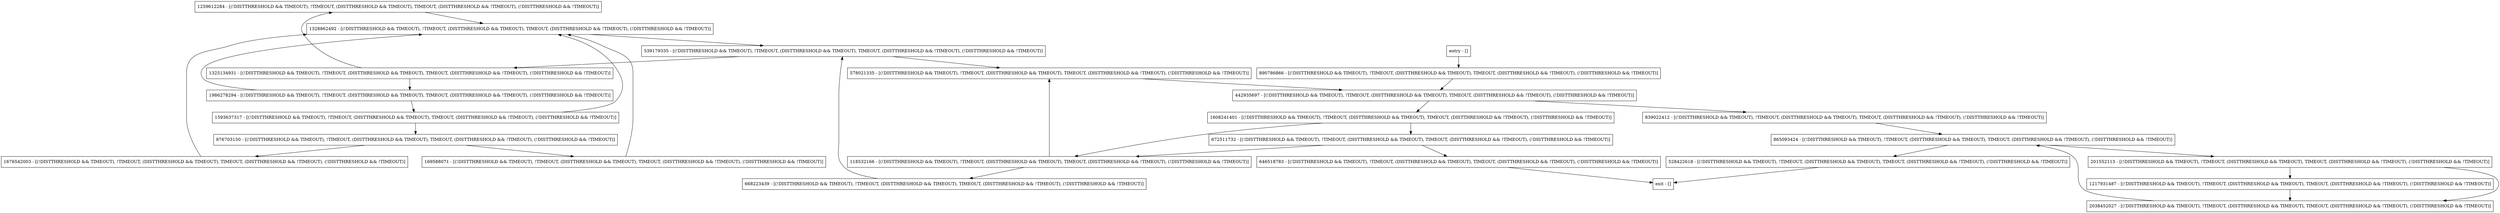 digraph getMergedColors {
node [shape=record];
1259612284 [label="1259612284 - [(!DISTTHRESHOLD && TIMEOUT), !TIMEOUT, (DISTTHRESHOLD && TIMEOUT), TIMEOUT, (DISTTHRESHOLD && !TIMEOUT), (!DISTTHRESHOLD && !TIMEOUT)]"];
2038452027 [label="2038452027 - [(!DISTTHRESHOLD && TIMEOUT), !TIMEOUT, (DISTTHRESHOLD && TIMEOUT), TIMEOUT, (DISTTHRESHOLD && !TIMEOUT), (!DISTTHRESHOLD && !TIMEOUT)]"];
668223439 [label="668223439 - [(!DISTTHRESHOLD && TIMEOUT), !TIMEOUT, (DISTTHRESHOLD && TIMEOUT), TIMEOUT, (DISTTHRESHOLD && !TIMEOUT), (!DISTTHRESHOLD && !TIMEOUT)]"];
1608241401 [label="1608241401 - [(!DISTTHRESHOLD && TIMEOUT), !TIMEOUT, (DISTTHRESHOLD && TIMEOUT), TIMEOUT, (DISTTHRESHOLD && !TIMEOUT), (!DISTTHRESHOLD && !TIMEOUT)]"];
442935697 [label="442935697 - [(!DISTTHRESHOLD && TIMEOUT), !TIMEOUT, (DISTTHRESHOLD && TIMEOUT), TIMEOUT, (DISTTHRESHOLD && !TIMEOUT), (!DISTTHRESHOLD && !TIMEOUT)]"];
1986278294 [label="1986278294 - [(!DISTTHRESHOLD && TIMEOUT), !TIMEOUT, (DISTTHRESHOLD && TIMEOUT), TIMEOUT, (DISTTHRESHOLD && !TIMEOUT), (!DISTTHRESHOLD && !TIMEOUT)]"];
118532166 [label="118532166 - [(!DISTTHRESHOLD && TIMEOUT), !TIMEOUT, (DISTTHRESHOLD && TIMEOUT), TIMEOUT, (DISTTHRESHOLD && !TIMEOUT), (!DISTTHRESHOLD && !TIMEOUT)]"];
169588071 [label="169588071 - [(!DISTTHRESHOLD && TIMEOUT), !TIMEOUT, (DISTTHRESHOLD && TIMEOUT), TIMEOUT, (DISTTHRESHOLD && !TIMEOUT), (!DISTTHRESHOLD && !TIMEOUT)]"];
839022412 [label="839022412 - [(!DISTTHRESHOLD && TIMEOUT), !TIMEOUT, (DISTTHRESHOLD && TIMEOUT), TIMEOUT, (DISTTHRESHOLD && !TIMEOUT), (!DISTTHRESHOLD && !TIMEOUT)]"];
1217931487 [label="1217931487 - [(!DISTTHRESHOLD && TIMEOUT), !TIMEOUT, (DISTTHRESHOLD && TIMEOUT), TIMEOUT, (DISTTHRESHOLD && !TIMEOUT), (!DISTTHRESHOLD && !TIMEOUT)]"];
865093424 [label="865093424 - [(!DISTTHRESHOLD && TIMEOUT), !TIMEOUT, (DISTTHRESHOLD && TIMEOUT), TIMEOUT, (DISTTHRESHOLD && !TIMEOUT), (!DISTTHRESHOLD && !TIMEOUT)]"];
1328862492 [label="1328862492 - [(!DISTTHRESHOLD && TIMEOUT), !TIMEOUT, (DISTTHRESHOLD && TIMEOUT), TIMEOUT, (DISTTHRESHOLD && !TIMEOUT), (!DISTTHRESHOLD && !TIMEOUT)]"];
876703150 [label="876703150 - [(!DISTTHRESHOLD && TIMEOUT), !TIMEOUT, (DISTTHRESHOLD && TIMEOUT), TIMEOUT, (DISTTHRESHOLD && !TIMEOUT), (!DISTTHRESHOLD && !TIMEOUT)]"];
201552113 [label="201552113 - [(!DISTTHRESHOLD && TIMEOUT), !TIMEOUT, (DISTTHRESHOLD && TIMEOUT), TIMEOUT, (DISTTHRESHOLD && !TIMEOUT), (!DISTTHRESHOLD && !TIMEOUT)]"];
672511732 [label="672511732 - [(!DISTTHRESHOLD && TIMEOUT), !TIMEOUT, (DISTTHRESHOLD && TIMEOUT), TIMEOUT, (DISTTHRESHOLD && !TIMEOUT), (!DISTTHRESHOLD && !TIMEOUT)]"];
1325134931 [label="1325134931 - [(!DISTTHRESHOLD && TIMEOUT), !TIMEOUT, (DISTTHRESHOLD && TIMEOUT), TIMEOUT, (DISTTHRESHOLD && !TIMEOUT), (!DISTTHRESHOLD && !TIMEOUT)]"];
1676542003 [label="1676542003 - [(!DISTTHRESHOLD && TIMEOUT), !TIMEOUT, (DISTTHRESHOLD && TIMEOUT), TIMEOUT, (DISTTHRESHOLD && !TIMEOUT), (!DISTTHRESHOLD && !TIMEOUT)]"];
entry [label="entry - []"];
exit [label="exit - []"];
528422618 [label="528422618 - [(!DISTTHRESHOLD && TIMEOUT), !TIMEOUT, (DISTTHRESHOLD && TIMEOUT), TIMEOUT, (DISTTHRESHOLD && !TIMEOUT), (!DISTTHRESHOLD && !TIMEOUT)]"];
646518783 [label="646518783 - [(!DISTTHRESHOLD && TIMEOUT), !TIMEOUT, (DISTTHRESHOLD && TIMEOUT), TIMEOUT, (DISTTHRESHOLD && !TIMEOUT), (!DISTTHRESHOLD && !TIMEOUT)]"];
578021335 [label="578021335 - [(!DISTTHRESHOLD && TIMEOUT), !TIMEOUT, (DISTTHRESHOLD && TIMEOUT), TIMEOUT, (DISTTHRESHOLD && !TIMEOUT), (!DISTTHRESHOLD && !TIMEOUT)]"];
539179335 [label="539179335 - [(!DISTTHRESHOLD && TIMEOUT), !TIMEOUT, (DISTTHRESHOLD && TIMEOUT), TIMEOUT, (DISTTHRESHOLD && !TIMEOUT), (!DISTTHRESHOLD && !TIMEOUT)]"];
1593637317 [label="1593637317 - [(!DISTTHRESHOLD && TIMEOUT), !TIMEOUT, (DISTTHRESHOLD && TIMEOUT), TIMEOUT, (DISTTHRESHOLD && !TIMEOUT), (!DISTTHRESHOLD && !TIMEOUT)]"];
890786866 [label="890786866 - [(!DISTTHRESHOLD && TIMEOUT), !TIMEOUT, (DISTTHRESHOLD && TIMEOUT), TIMEOUT, (DISTTHRESHOLD && !TIMEOUT), (!DISTTHRESHOLD && !TIMEOUT)]"];
entry;
exit;
1259612284 -> 1328862492;
2038452027 -> 865093424;
668223439 -> 539179335;
1608241401 -> 672511732;
1608241401 -> 118532166;
442935697 -> 1608241401;
442935697 -> 839022412;
1986278294 -> 1593637317;
1986278294 -> 1328862492;
118532166 -> 578021335;
118532166 -> 668223439;
169588071 -> 1328862492;
839022412 -> 865093424;
1217931487 -> 2038452027;
865093424 -> 528422618;
865093424 -> 201552113;
1328862492 -> 539179335;
876703150 -> 1676542003;
876703150 -> 169588071;
201552113 -> 2038452027;
201552113 -> 1217931487;
672511732 -> 118532166;
672511732 -> 646518783;
1325134931 -> 1259612284;
1325134931 -> 1986278294;
1676542003 -> 1328862492;
entry -> 890786866;
528422618 -> exit;
646518783 -> exit;
578021335 -> 442935697;
539179335 -> 1325134931;
539179335 -> 578021335;
1593637317 -> 1328862492;
1593637317 -> 876703150;
890786866 -> 442935697;
}
